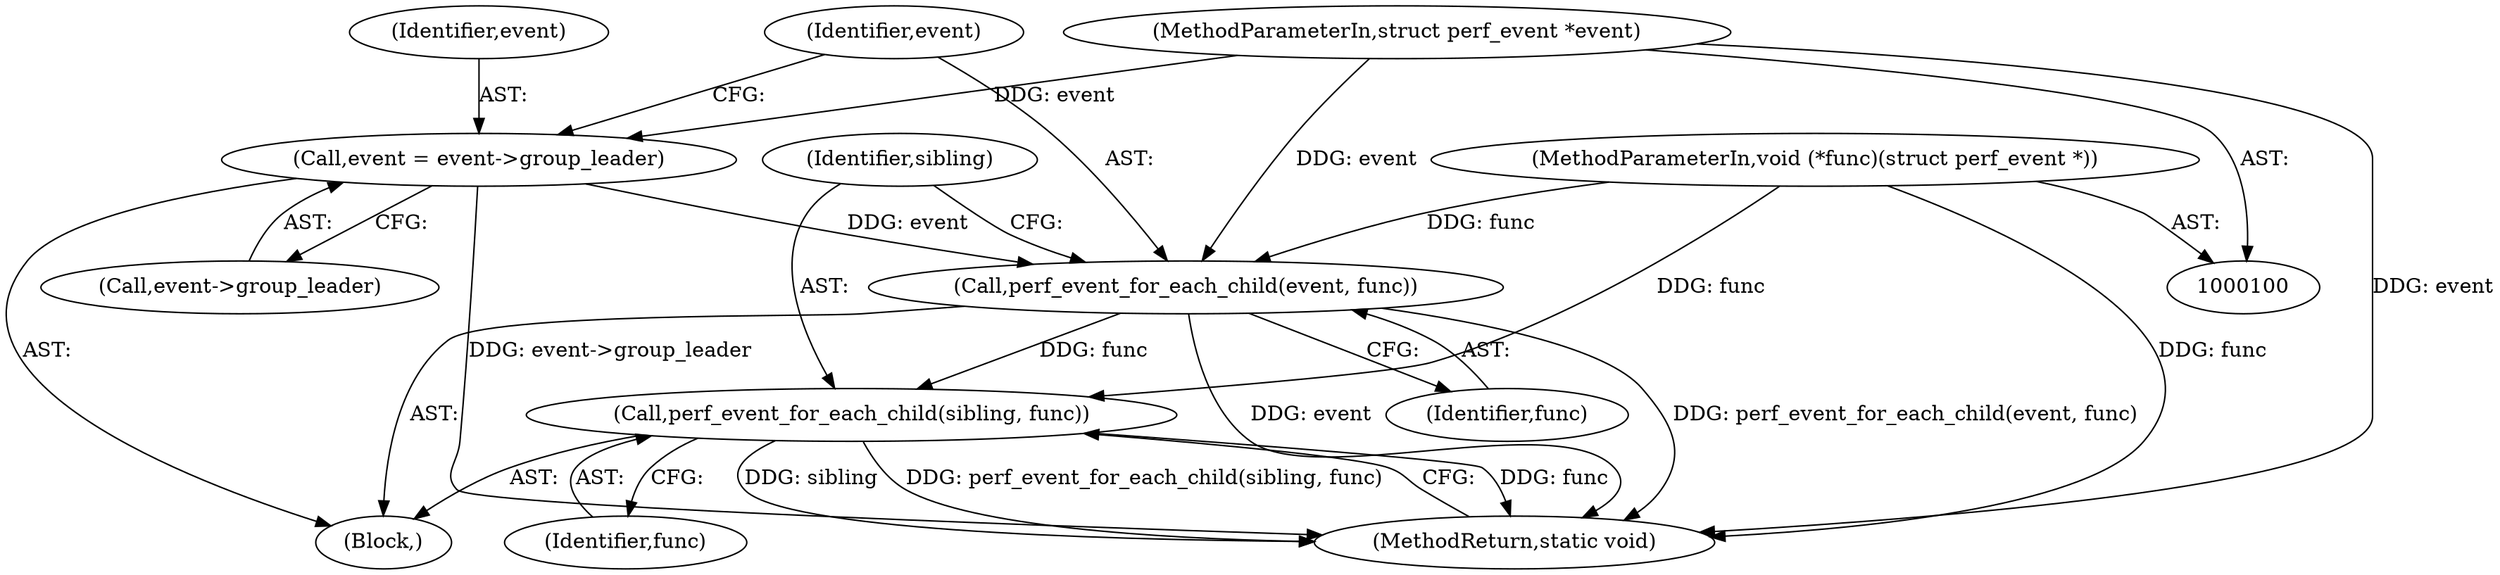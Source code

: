 digraph "0_linux_f63a8daa5812afef4f06c962351687e1ff9ccb2b_2@pointer" {
"1000121" [label="(Call,perf_event_for_each_child(event, func))"];
"1000116" [label="(Call,event = event->group_leader)"];
"1000101" [label="(MethodParameterIn,struct perf_event *event)"];
"1000102" [label="(MethodParameterIn,void (*func)(struct perf_event *))"];
"1000124" [label="(Call,perf_event_for_each_child(sibling, func))"];
"1000118" [label="(Call,event->group_leader)"];
"1000121" [label="(Call,perf_event_for_each_child(event, func))"];
"1000123" [label="(Identifier,func)"];
"1000102" [label="(MethodParameterIn,void (*func)(struct perf_event *))"];
"1000103" [label="(Block,)"];
"1000126" [label="(Identifier,func)"];
"1000125" [label="(Identifier,sibling)"];
"1000124" [label="(Call,perf_event_for_each_child(sibling, func))"];
"1000122" [label="(Identifier,event)"];
"1000116" [label="(Call,event = event->group_leader)"];
"1000117" [label="(Identifier,event)"];
"1000101" [label="(MethodParameterIn,struct perf_event *event)"];
"1000127" [label="(MethodReturn,static void)"];
"1000121" -> "1000103"  [label="AST: "];
"1000121" -> "1000123"  [label="CFG: "];
"1000122" -> "1000121"  [label="AST: "];
"1000123" -> "1000121"  [label="AST: "];
"1000125" -> "1000121"  [label="CFG: "];
"1000121" -> "1000127"  [label="DDG: perf_event_for_each_child(event, func)"];
"1000121" -> "1000127"  [label="DDG: event"];
"1000116" -> "1000121"  [label="DDG: event"];
"1000101" -> "1000121"  [label="DDG: event"];
"1000102" -> "1000121"  [label="DDG: func"];
"1000121" -> "1000124"  [label="DDG: func"];
"1000116" -> "1000103"  [label="AST: "];
"1000116" -> "1000118"  [label="CFG: "];
"1000117" -> "1000116"  [label="AST: "];
"1000118" -> "1000116"  [label="AST: "];
"1000122" -> "1000116"  [label="CFG: "];
"1000116" -> "1000127"  [label="DDG: event->group_leader"];
"1000101" -> "1000116"  [label="DDG: event"];
"1000101" -> "1000100"  [label="AST: "];
"1000101" -> "1000127"  [label="DDG: event"];
"1000102" -> "1000100"  [label="AST: "];
"1000102" -> "1000127"  [label="DDG: func"];
"1000102" -> "1000124"  [label="DDG: func"];
"1000124" -> "1000103"  [label="AST: "];
"1000124" -> "1000126"  [label="CFG: "];
"1000125" -> "1000124"  [label="AST: "];
"1000126" -> "1000124"  [label="AST: "];
"1000127" -> "1000124"  [label="CFG: "];
"1000124" -> "1000127"  [label="DDG: func"];
"1000124" -> "1000127"  [label="DDG: sibling"];
"1000124" -> "1000127"  [label="DDG: perf_event_for_each_child(sibling, func)"];
}

